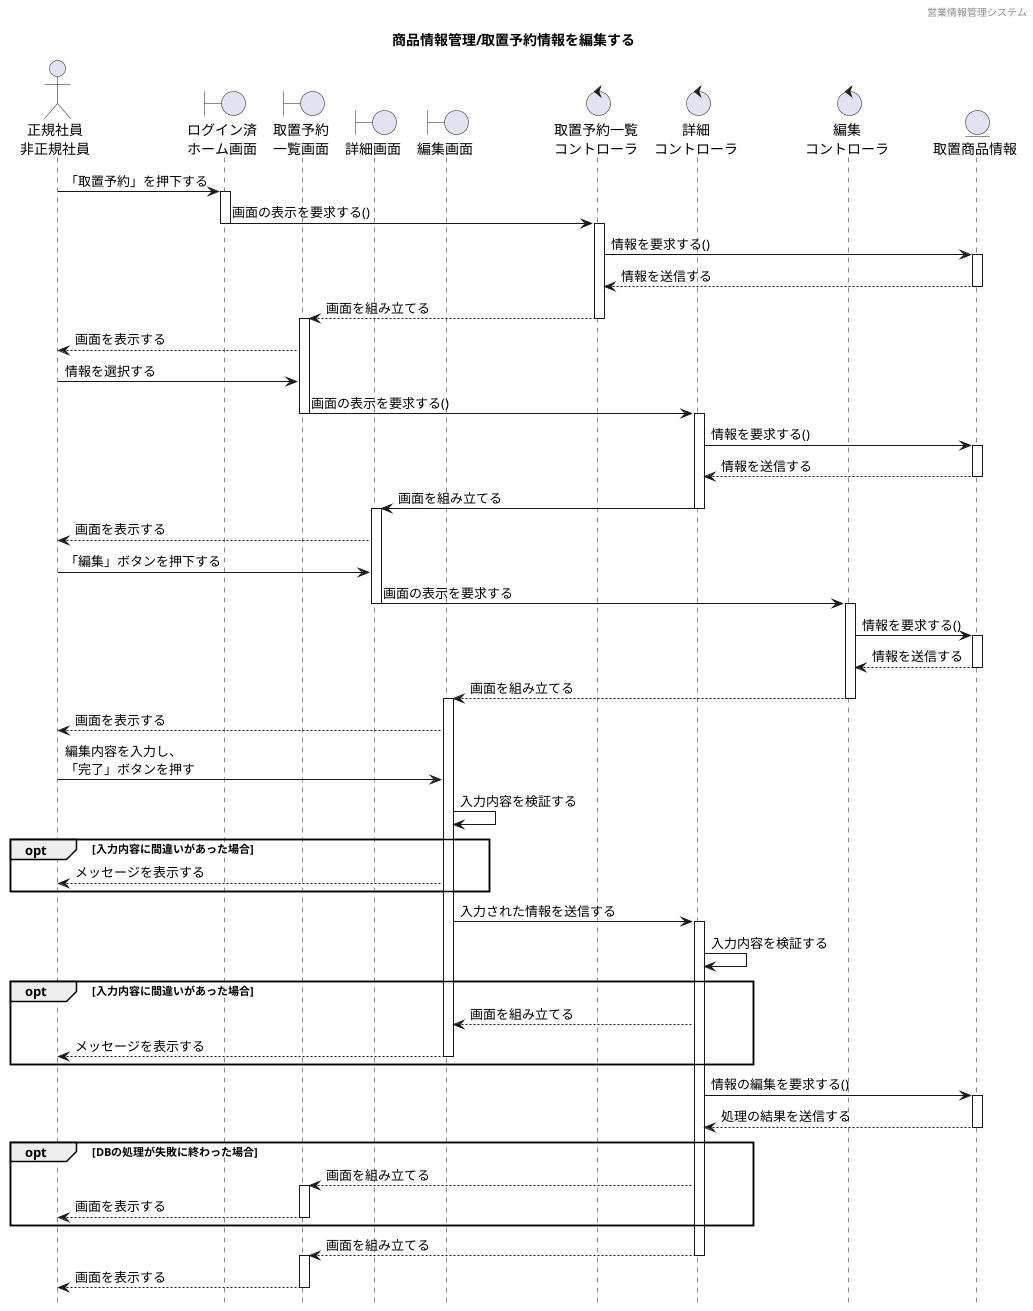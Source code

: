 @startuml ../../images/取置予約管理/取置予約管理_編集

hide footbox
header 営業情報管理システム
title 商品情報管理/取置予約情報を編集する

' actor "" as a
actor "正規社員\n非正規社員" as a1

' boundary "" as b
boundary "ログイン済\nホーム画面" as b1
boundary "取置予約\n一覧画面" as b2
boundary "詳細画面" as b3
boundary "編集画面" as b4

' control "" as c
control "取置予約一覧\nコントローラ" as c1
control "詳細\nコントローラ" as c2
control "編集\nコントローラ" as c3

' entity "" as e
entity "取置商品情報" as e1

a1 -> b1 : 「取置予約」を押下する
activate b1
b1 -> c1 : 画面の表示を要求する()
deactivate b1
activate c1
c1 -> e1 : 情報を要求する()
activate e1
e1 --> c1 : 情報を送信する
deactivate e1
c1 --> b2 : 画面を組み立てる
deactivate c1
activate b2
b2 --> a1 : 画面を表示する
a1 -> b2 : 情報を選択する
b2 -> c2 : 画面の表示を要求する()
deactivate b2
activate c2
c2 -> e1 : 情報を要求する()
activate e1
e1 --> c2 : 情報を送信する
deactivate e1
c2 -> b3 : 画面を組み立てる
deactivate c2 
activate b3
b3 --> a1 : 画面を表示する
a1 -> b3 : 「編集」ボタンを押下する
b3 -> c3 : 画面の表示を要求する
deactivate b3
activate c3
c3 -> e1 : 情報を要求する()
activate e1
e1 --> c3 : 情報を送信する
deactivate e1
c3 --> b4 : 画面を組み立てる
deactivate c3
activate b4
b4 --> a1 : 画面を表示する
a1 -> b4 : 編集内容を入力し、\n「完了」ボタンを押す
b4 -> b4 : 入力内容を検証する
opt 入力内容に間違いがあった場合
b4 --> a1 : メッセージを表示する
end
b4 -> c2 : 入力された情報を送信する
activate c2
c2 -> c2 : 入力内容を検証する
opt 入力内容に間違いがあった場合
c2 --> b4: 画面を組み立てる
b4 --> a1 : メッセージを表示する 
deactivate b4
end
c2 -> e1 : 情報の編集を要求する()
activate e1
e1 --> c2 : 処理の結果を送信する
deactivate e1
opt DBの処理が失敗に終わった場合
c2 --> b2 : 画面を組み立てる

activate b2
b2 --> a1 : 画面を表示する
deactivate b2
end
c2 --> b2 : 画面を組み立てる
deactivate c2
activate b2
b2 --> a1 : 画面を表示する
deactivate b2


@enduml
